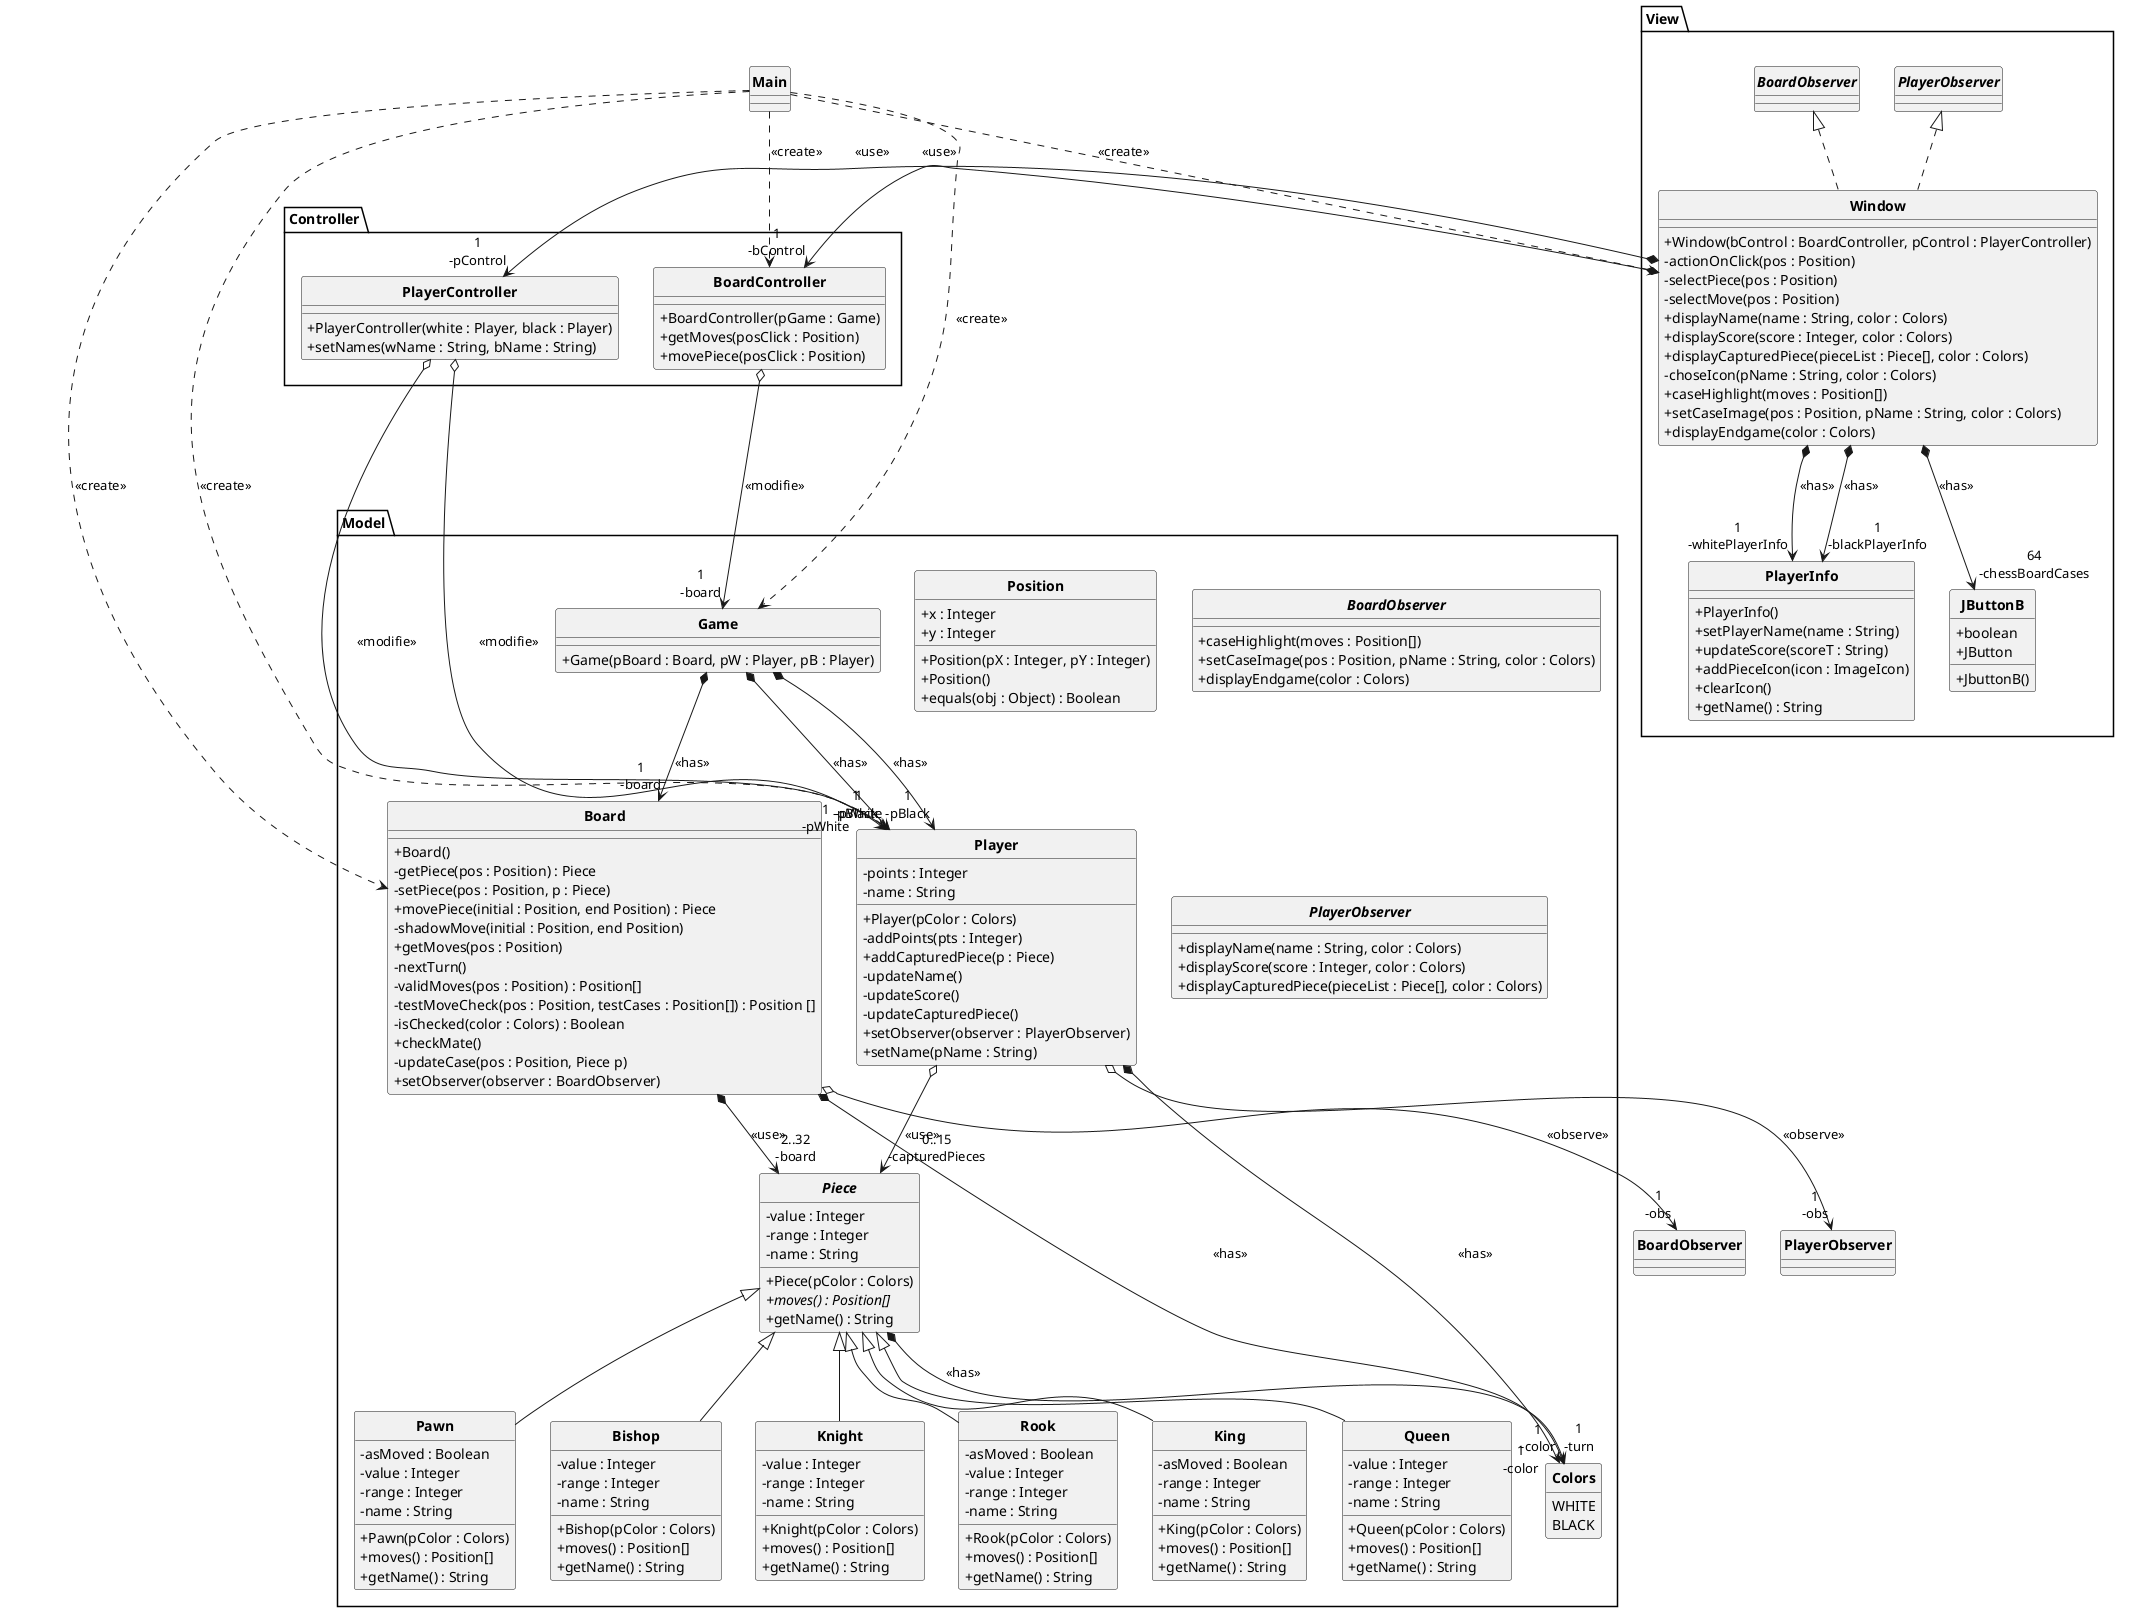 @startuml
'https://plantuml.com/sequence-diagram

skinparam style strictuml
skinparam classAttributeIconSize 0
skinparam classFontStyle Bold
hide enum methods

package Model{

    class Game {

        + Game(pBoard : Board, pW : Player, pB : Player)

    }

    class Board {
        + Board()
        - getPiece(pos : Position) : Piece
        - setPiece(pos : Position, p : Piece)
        + movePiece(initial : Position, end Position) : Piece
        - shadowMove(initial : Position, end Position)
        + getMoves(pos : Position)
        - nextTurn()
        - validMoves(pos : Position) : Position[]
        - testMoveCheck(pos : Position, testCases : Position[]) : Position []
        - isChecked(color : Colors) : Boolean
        + checkMate()
        - updateCase(pos : Position, Piece p)
        + setObserver(observer : BoardObserver)
    }

    class Position {
        + x : Integer
        + y : Integer
        + Position(pX : Integer, pY : Integer)
        + Position()
        + equals(obj : Object) : Boolean
    }

    class Player {
        - points : Integer
        - name : String
        + Player(pColor : Colors)
        - addPoints(pts : Integer)
        + addCapturedPiece(p : Piece)
        - updateName()
        - updateScore()
        - updateCapturedPiece()
        + setObserver(observer : PlayerObserver)
        + setName(pName : String)
    }

    abstract class Piece {
        - value : Integer
        - range : Integer
        - name : String
        + Piece(pColor : Colors)
        + {abstract} moves() : Position[]
        + getName() : String

    }

    class King extends Piece {
        - asMoved : Boolean
        - range : Integer
        - name : String
        + King(pColor : Colors)
        + moves() : Position[]
        + getName() : String
    }

    class Queen extends Piece {
        - value : Integer
        - range : Integer
        - name : String
        + Queen(pColor : Colors)
        + moves() : Position[]
        + getName() : String
    }

    class Pawn extends Piece {
        - asMoved : Boolean
        - value : Integer
        - range : Integer
        - name : String
        + Pawn(pColor : Colors)
        + moves() : Position[]
        + getName() : String
    }

    class Bishop extends Piece {
        - value : Integer
        - range : Integer
        - name : String
        + Bishop(pColor : Colors)
        + moves() : Position[]
        + getName() : String
    }

    class Knight extends Piece {
        - value : Integer
        - range : Integer
        - name : String
        + Knight(pColor : Colors)
        + moves() : Position[]
        + getName() : String
    }

    class Rook extends Piece {
        - asMoved : Boolean
        - value : Integer
        - range : Integer
        - name : String
        + Rook(pColor : Colors)
        + moves() : Position[]
        + getName() : String
    }

    interface BoardObserver {
        + caseHighlight(moves : Position[])
        + setCaseImage(pos : Position, pName : String, color : Colors)
        + displayEndgame(color : Colors)
    }

    interface PlayerObserver {
        + displayName(name : String, color : Colors)
        + displayScore(score : Integer, color : Colors)
        + displayCapturedPiece(pieceList : Piece[], color : Colors)
    }

    enum Colors {
        WHITE
        BLACK
    }
}

package Controller{
    class BoardController{
        + BoardController(pGame : Game)
        + getMoves(posClick : Position)
        + movePiece(posClick : Position)
    }

    class PlayerController{
        + PlayerController(white : Player, black : Player)
        + setNames(wName : String, bName : String)
    }

}

package View {
    class Window implements PlayerObserver, BoardObserver {
        + Window(bControl : BoardController, pControl : PlayerController)
        - actionOnClick(pos : Position)
        - selectPiece(pos : Position)
        - selectMove(pos : Position)
        + displayName(name : String, color : Colors)
        + displayScore(score : Integer, color : Colors)
        + displayCapturedPiece(pieceList : Piece[], color : Colors)
        - choseIcon(pName : String, color : Colors)
        + caseHighlight(moves : Position[])
        + setCaseImage(pos : Position, pName : String, color : Colors)
        + displayEndgame(color : Colors)
    }

    class PlayerInfo {
        + PlayerInfo()
        + setPlayerName(name : String)
        + updateScore(scoreT : String)
        + addPieceIcon(icon : ImageIcon)
        + clearIcon()
        + getName() : String
    }

    class JButtonB {
        + boolean
        + JButton
        + JbuttonB()
    }

    Window *--> "1\n-whitePlayerInfo" PlayerInfo : <<has>>
    Window *--> "1\n-blackPlayerInfo" PlayerInfo : <<has>>
    Window *--> "64\n-chessBoardCases" JButtonB : <<has>>
}

class Main {

}

Game *--> "1\n-board" Board : <<has>>
Game *--> "1\n-pWhite" Player : <<has>>
Game *--> "1\n-pBlack" Player : <<has>>
Board *--> "2..32\n-board" Piece :  <<use>>
Board *--> "1\n-turn" Colors : <<has>>
Player o--> "0..15\n-capturedPieces" Piece : <<use>>
Piece *--> "1\n-color" Colors :  <<has>>

/'
    'Moins lisible avec
Pawn *--> "1\n-color" Colors :  <<has>>
King *--> "1\n-color" Colors :  <<has>>
Queen *--> "1\n-color" Colors :  <<has>>
Rook *--> "1\n-color" Colors :  <<has>>
Bishop *--> "1\n-color" Colors :  <<has>>
Knight *--> "1\n-color" Colors :  <<has>>
'/
Player *--> "1\n-color" Colors :  <<has>>
BoardController o--> "1\n-board" Game : <<modifie>>
PlayerController o--> "1\n-pWhite" Player : <<modifie>>
PlayerController o--> "1\n-pBlack" Player : <<modifie>>
Player o--> "1\n-obs" PlayerObserver : <<observe>>
Board o--> "1\n-obs" BoardObserver : <<observe>>
Main ..> Game : <<create>>
Main ..> Board : <<create>>
Main ..> Player : <<create>>
Main ..> BoardController : <<create>>
Main ..> Window : <<create>>


Window *--> "1\n-bControl" BoardController : <<use>>
Window *-u-> "1\n-pControl" PlayerController : <<use>>

@enduml
